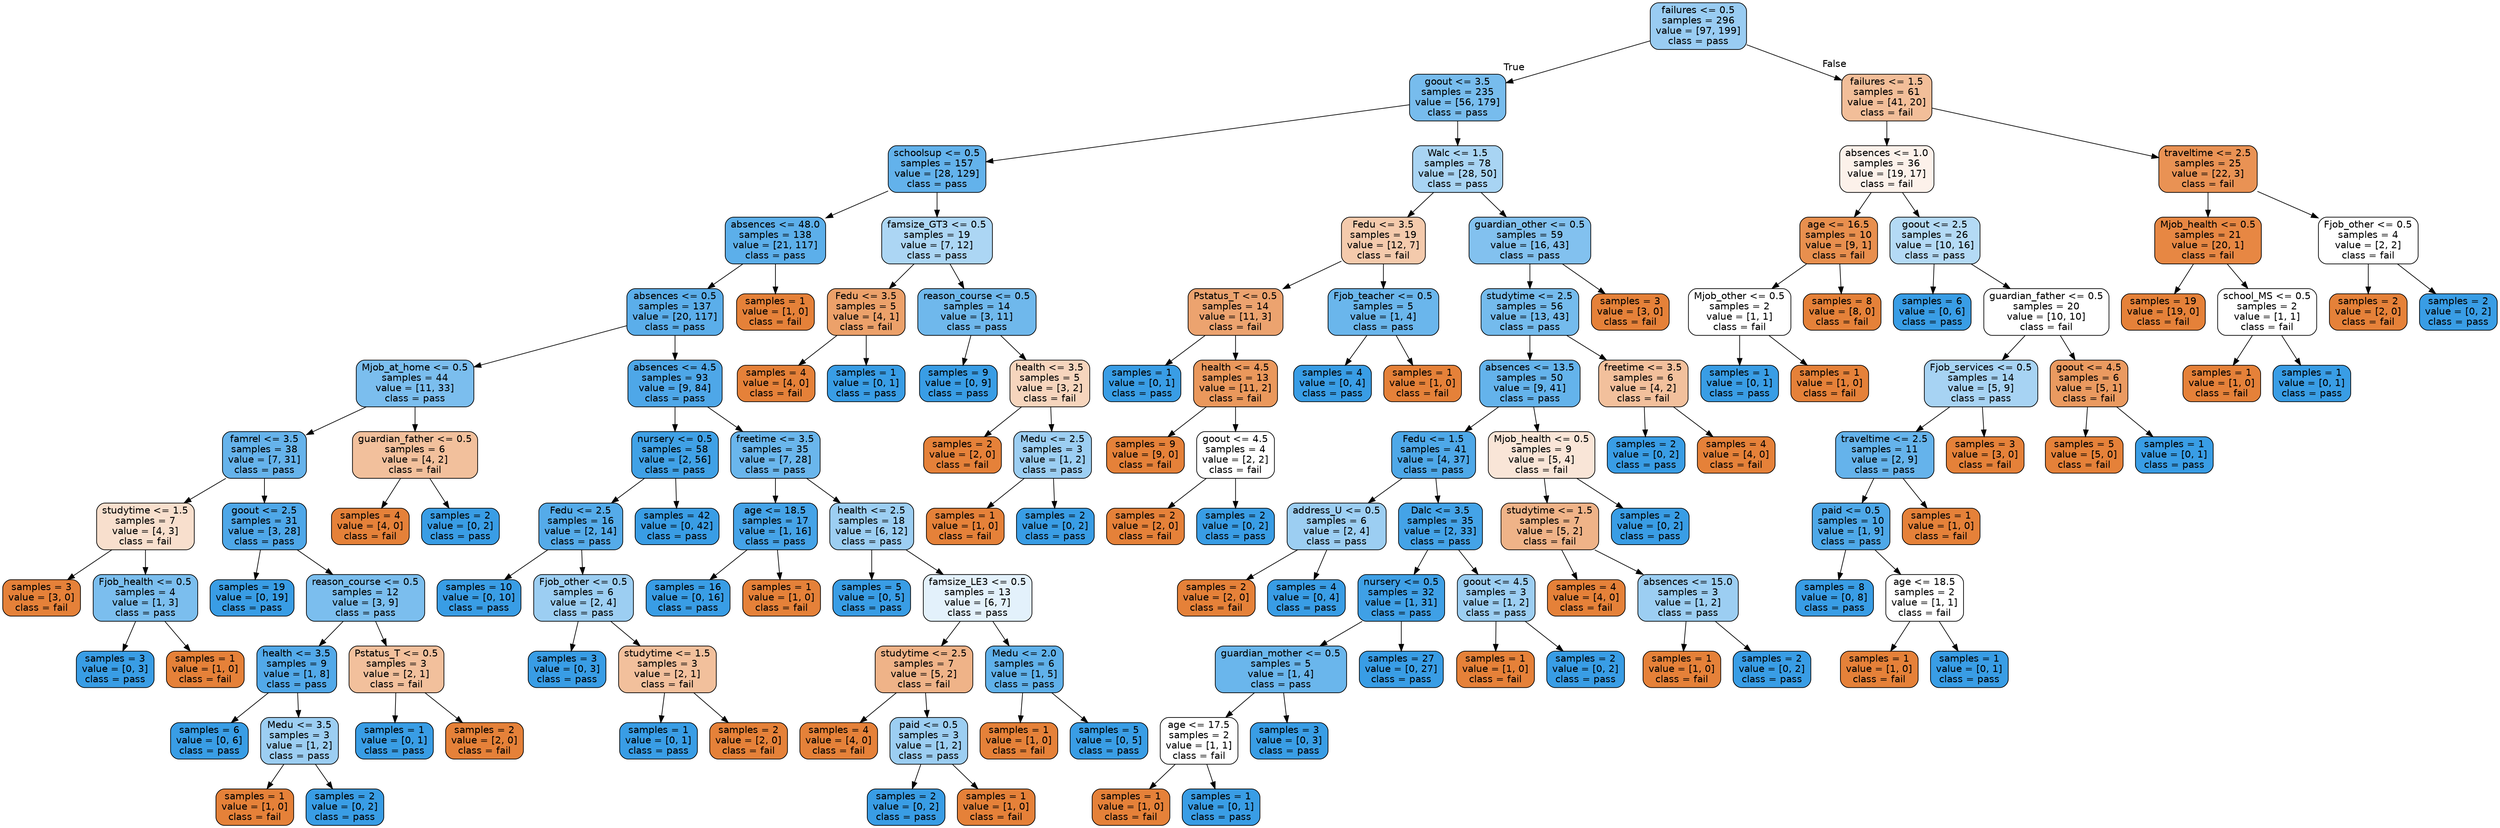 digraph Tree {
node [shape=box, style="filled, rounded", color="black", fontname=helvetica] ;
edge [fontname=helvetica] ;
0 [label="failures <= 0.5\nsamples = 296\nvalue = [97, 199]\nclass = pass", fillcolor="#399de583"] ;
1 [label="goout <= 3.5\nsamples = 235\nvalue = [56, 179]\nclass = pass", fillcolor="#399de5af"] ;
0 -> 1 [labeldistance=2.5, labelangle=45, headlabel="True"] ;
2 [label="schoolsup <= 0.5\nsamples = 157\nvalue = [28, 129]\nclass = pass", fillcolor="#399de5c8"] ;
1 -> 2 ;
3 [label="absences <= 48.0\nsamples = 138\nvalue = [21, 117]\nclass = pass", fillcolor="#399de5d1"] ;
2 -> 3 ;
4 [label="absences <= 0.5\nsamples = 137\nvalue = [20, 117]\nclass = pass", fillcolor="#399de5d3"] ;
3 -> 4 ;
5 [label="Mjob_at_home <= 0.5\nsamples = 44\nvalue = [11, 33]\nclass = pass", fillcolor="#399de5aa"] ;
4 -> 5 ;
6 [label="famrel <= 3.5\nsamples = 38\nvalue = [7, 31]\nclass = pass", fillcolor="#399de5c5"] ;
5 -> 6 ;
7 [label="studytime <= 1.5\nsamples = 7\nvalue = [4, 3]\nclass = fail", fillcolor="#e5813940"] ;
6 -> 7 ;
8 [label="samples = 3\nvalue = [3, 0]\nclass = fail", fillcolor="#e58139ff"] ;
7 -> 8 ;
9 [label="Fjob_health <= 0.5\nsamples = 4\nvalue = [1, 3]\nclass = pass", fillcolor="#399de5aa"] ;
7 -> 9 ;
10 [label="samples = 3\nvalue = [0, 3]\nclass = pass", fillcolor="#399de5ff"] ;
9 -> 10 ;
11 [label="samples = 1\nvalue = [1, 0]\nclass = fail", fillcolor="#e58139ff"] ;
9 -> 11 ;
12 [label="goout <= 2.5\nsamples = 31\nvalue = [3, 28]\nclass = pass", fillcolor="#399de5e4"] ;
6 -> 12 ;
13 [label="samples = 19\nvalue = [0, 19]\nclass = pass", fillcolor="#399de5ff"] ;
12 -> 13 ;
14 [label="reason_course <= 0.5\nsamples = 12\nvalue = [3, 9]\nclass = pass", fillcolor="#399de5aa"] ;
12 -> 14 ;
15 [label="health <= 3.5\nsamples = 9\nvalue = [1, 8]\nclass = pass", fillcolor="#399de5df"] ;
14 -> 15 ;
16 [label="samples = 6\nvalue = [0, 6]\nclass = pass", fillcolor="#399de5ff"] ;
15 -> 16 ;
17 [label="Medu <= 3.5\nsamples = 3\nvalue = [1, 2]\nclass = pass", fillcolor="#399de57f"] ;
15 -> 17 ;
18 [label="samples = 1\nvalue = [1, 0]\nclass = fail", fillcolor="#e58139ff"] ;
17 -> 18 ;
19 [label="samples = 2\nvalue = [0, 2]\nclass = pass", fillcolor="#399de5ff"] ;
17 -> 19 ;
20 [label="Pstatus_T <= 0.5\nsamples = 3\nvalue = [2, 1]\nclass = fail", fillcolor="#e581397f"] ;
14 -> 20 ;
21 [label="samples = 1\nvalue = [0, 1]\nclass = pass", fillcolor="#399de5ff"] ;
20 -> 21 ;
22 [label="samples = 2\nvalue = [2, 0]\nclass = fail", fillcolor="#e58139ff"] ;
20 -> 22 ;
23 [label="guardian_father <= 0.5\nsamples = 6\nvalue = [4, 2]\nclass = fail", fillcolor="#e581397f"] ;
5 -> 23 ;
24 [label="samples = 4\nvalue = [4, 0]\nclass = fail", fillcolor="#e58139ff"] ;
23 -> 24 ;
25 [label="samples = 2\nvalue = [0, 2]\nclass = pass", fillcolor="#399de5ff"] ;
23 -> 25 ;
26 [label="absences <= 4.5\nsamples = 93\nvalue = [9, 84]\nclass = pass", fillcolor="#399de5e4"] ;
4 -> 26 ;
27 [label="nursery <= 0.5\nsamples = 58\nvalue = [2, 56]\nclass = pass", fillcolor="#399de5f6"] ;
26 -> 27 ;
28 [label="Fedu <= 2.5\nsamples = 16\nvalue = [2, 14]\nclass = pass", fillcolor="#399de5db"] ;
27 -> 28 ;
29 [label="samples = 10\nvalue = [0, 10]\nclass = pass", fillcolor="#399de5ff"] ;
28 -> 29 ;
30 [label="Fjob_other <= 0.5\nsamples = 6\nvalue = [2, 4]\nclass = pass", fillcolor="#399de57f"] ;
28 -> 30 ;
31 [label="samples = 3\nvalue = [0, 3]\nclass = pass", fillcolor="#399de5ff"] ;
30 -> 31 ;
32 [label="studytime <= 1.5\nsamples = 3\nvalue = [2, 1]\nclass = fail", fillcolor="#e581397f"] ;
30 -> 32 ;
33 [label="samples = 1\nvalue = [0, 1]\nclass = pass", fillcolor="#399de5ff"] ;
32 -> 33 ;
34 [label="samples = 2\nvalue = [2, 0]\nclass = fail", fillcolor="#e58139ff"] ;
32 -> 34 ;
35 [label="samples = 42\nvalue = [0, 42]\nclass = pass", fillcolor="#399de5ff"] ;
27 -> 35 ;
36 [label="freetime <= 3.5\nsamples = 35\nvalue = [7, 28]\nclass = pass", fillcolor="#399de5bf"] ;
26 -> 36 ;
37 [label="age <= 18.5\nsamples = 17\nvalue = [1, 16]\nclass = pass", fillcolor="#399de5ef"] ;
36 -> 37 ;
38 [label="samples = 16\nvalue = [0, 16]\nclass = pass", fillcolor="#399de5ff"] ;
37 -> 38 ;
39 [label="samples = 1\nvalue = [1, 0]\nclass = fail", fillcolor="#e58139ff"] ;
37 -> 39 ;
40 [label="health <= 2.5\nsamples = 18\nvalue = [6, 12]\nclass = pass", fillcolor="#399de57f"] ;
36 -> 40 ;
41 [label="samples = 5\nvalue = [0, 5]\nclass = pass", fillcolor="#399de5ff"] ;
40 -> 41 ;
42 [label="famsize_LE3 <= 0.5\nsamples = 13\nvalue = [6, 7]\nclass = pass", fillcolor="#399de524"] ;
40 -> 42 ;
43 [label="studytime <= 2.5\nsamples = 7\nvalue = [5, 2]\nclass = fail", fillcolor="#e5813999"] ;
42 -> 43 ;
44 [label="samples = 4\nvalue = [4, 0]\nclass = fail", fillcolor="#e58139ff"] ;
43 -> 44 ;
45 [label="paid <= 0.5\nsamples = 3\nvalue = [1, 2]\nclass = pass", fillcolor="#399de57f"] ;
43 -> 45 ;
46 [label="samples = 2\nvalue = [0, 2]\nclass = pass", fillcolor="#399de5ff"] ;
45 -> 46 ;
47 [label="samples = 1\nvalue = [1, 0]\nclass = fail", fillcolor="#e58139ff"] ;
45 -> 47 ;
48 [label="Medu <= 2.0\nsamples = 6\nvalue = [1, 5]\nclass = pass", fillcolor="#399de5cc"] ;
42 -> 48 ;
49 [label="samples = 1\nvalue = [1, 0]\nclass = fail", fillcolor="#e58139ff"] ;
48 -> 49 ;
50 [label="samples = 5\nvalue = [0, 5]\nclass = pass", fillcolor="#399de5ff"] ;
48 -> 50 ;
51 [label="samples = 1\nvalue = [1, 0]\nclass = fail", fillcolor="#e58139ff"] ;
3 -> 51 ;
52 [label="famsize_GT3 <= 0.5\nsamples = 19\nvalue = [7, 12]\nclass = pass", fillcolor="#399de56a"] ;
2 -> 52 ;
53 [label="Fedu <= 3.5\nsamples = 5\nvalue = [4, 1]\nclass = fail", fillcolor="#e58139bf"] ;
52 -> 53 ;
54 [label="samples = 4\nvalue = [4, 0]\nclass = fail", fillcolor="#e58139ff"] ;
53 -> 54 ;
55 [label="samples = 1\nvalue = [0, 1]\nclass = pass", fillcolor="#399de5ff"] ;
53 -> 55 ;
56 [label="reason_course <= 0.5\nsamples = 14\nvalue = [3, 11]\nclass = pass", fillcolor="#399de5b9"] ;
52 -> 56 ;
57 [label="samples = 9\nvalue = [0, 9]\nclass = pass", fillcolor="#399de5ff"] ;
56 -> 57 ;
58 [label="health <= 3.5\nsamples = 5\nvalue = [3, 2]\nclass = fail", fillcolor="#e5813955"] ;
56 -> 58 ;
59 [label="samples = 2\nvalue = [2, 0]\nclass = fail", fillcolor="#e58139ff"] ;
58 -> 59 ;
60 [label="Medu <= 2.5\nsamples = 3\nvalue = [1, 2]\nclass = pass", fillcolor="#399de57f"] ;
58 -> 60 ;
61 [label="samples = 1\nvalue = [1, 0]\nclass = fail", fillcolor="#e58139ff"] ;
60 -> 61 ;
62 [label="samples = 2\nvalue = [0, 2]\nclass = pass", fillcolor="#399de5ff"] ;
60 -> 62 ;
63 [label="Walc <= 1.5\nsamples = 78\nvalue = [28, 50]\nclass = pass", fillcolor="#399de570"] ;
1 -> 63 ;
64 [label="Fedu <= 3.5\nsamples = 19\nvalue = [12, 7]\nclass = fail", fillcolor="#e581396a"] ;
63 -> 64 ;
65 [label="Pstatus_T <= 0.5\nsamples = 14\nvalue = [11, 3]\nclass = fail", fillcolor="#e58139b9"] ;
64 -> 65 ;
66 [label="samples = 1\nvalue = [0, 1]\nclass = pass", fillcolor="#399de5ff"] ;
65 -> 66 ;
67 [label="health <= 4.5\nsamples = 13\nvalue = [11, 2]\nclass = fail", fillcolor="#e58139d1"] ;
65 -> 67 ;
68 [label="samples = 9\nvalue = [9, 0]\nclass = fail", fillcolor="#e58139ff"] ;
67 -> 68 ;
69 [label="goout <= 4.5\nsamples = 4\nvalue = [2, 2]\nclass = fail", fillcolor="#e5813900"] ;
67 -> 69 ;
70 [label="samples = 2\nvalue = [2, 0]\nclass = fail", fillcolor="#e58139ff"] ;
69 -> 70 ;
71 [label="samples = 2\nvalue = [0, 2]\nclass = pass", fillcolor="#399de5ff"] ;
69 -> 71 ;
72 [label="Fjob_teacher <= 0.5\nsamples = 5\nvalue = [1, 4]\nclass = pass", fillcolor="#399de5bf"] ;
64 -> 72 ;
73 [label="samples = 4\nvalue = [0, 4]\nclass = pass", fillcolor="#399de5ff"] ;
72 -> 73 ;
74 [label="samples = 1\nvalue = [1, 0]\nclass = fail", fillcolor="#e58139ff"] ;
72 -> 74 ;
75 [label="guardian_other <= 0.5\nsamples = 59\nvalue = [16, 43]\nclass = pass", fillcolor="#399de5a0"] ;
63 -> 75 ;
76 [label="studytime <= 2.5\nsamples = 56\nvalue = [13, 43]\nclass = pass", fillcolor="#399de5b2"] ;
75 -> 76 ;
77 [label="absences <= 13.5\nsamples = 50\nvalue = [9, 41]\nclass = pass", fillcolor="#399de5c7"] ;
76 -> 77 ;
78 [label="Fedu <= 1.5\nsamples = 41\nvalue = [4, 37]\nclass = pass", fillcolor="#399de5e3"] ;
77 -> 78 ;
79 [label="address_U <= 0.5\nsamples = 6\nvalue = [2, 4]\nclass = pass", fillcolor="#399de57f"] ;
78 -> 79 ;
80 [label="samples = 2\nvalue = [2, 0]\nclass = fail", fillcolor="#e58139ff"] ;
79 -> 80 ;
81 [label="samples = 4\nvalue = [0, 4]\nclass = pass", fillcolor="#399de5ff"] ;
79 -> 81 ;
82 [label="Dalc <= 3.5\nsamples = 35\nvalue = [2, 33]\nclass = pass", fillcolor="#399de5f0"] ;
78 -> 82 ;
83 [label="nursery <= 0.5\nsamples = 32\nvalue = [1, 31]\nclass = pass", fillcolor="#399de5f7"] ;
82 -> 83 ;
84 [label="guardian_mother <= 0.5\nsamples = 5\nvalue = [1, 4]\nclass = pass", fillcolor="#399de5bf"] ;
83 -> 84 ;
85 [label="age <= 17.5\nsamples = 2\nvalue = [1, 1]\nclass = fail", fillcolor="#e5813900"] ;
84 -> 85 ;
86 [label="samples = 1\nvalue = [1, 0]\nclass = fail", fillcolor="#e58139ff"] ;
85 -> 86 ;
87 [label="samples = 1\nvalue = [0, 1]\nclass = pass", fillcolor="#399de5ff"] ;
85 -> 87 ;
88 [label="samples = 3\nvalue = [0, 3]\nclass = pass", fillcolor="#399de5ff"] ;
84 -> 88 ;
89 [label="samples = 27\nvalue = [0, 27]\nclass = pass", fillcolor="#399de5ff"] ;
83 -> 89 ;
90 [label="goout <= 4.5\nsamples = 3\nvalue = [1, 2]\nclass = pass", fillcolor="#399de57f"] ;
82 -> 90 ;
91 [label="samples = 1\nvalue = [1, 0]\nclass = fail", fillcolor="#e58139ff"] ;
90 -> 91 ;
92 [label="samples = 2\nvalue = [0, 2]\nclass = pass", fillcolor="#399de5ff"] ;
90 -> 92 ;
93 [label="Mjob_health <= 0.5\nsamples = 9\nvalue = [5, 4]\nclass = fail", fillcolor="#e5813933"] ;
77 -> 93 ;
94 [label="studytime <= 1.5\nsamples = 7\nvalue = [5, 2]\nclass = fail", fillcolor="#e5813999"] ;
93 -> 94 ;
95 [label="samples = 4\nvalue = [4, 0]\nclass = fail", fillcolor="#e58139ff"] ;
94 -> 95 ;
96 [label="absences <= 15.0\nsamples = 3\nvalue = [1, 2]\nclass = pass", fillcolor="#399de57f"] ;
94 -> 96 ;
97 [label="samples = 1\nvalue = [1, 0]\nclass = fail", fillcolor="#e58139ff"] ;
96 -> 97 ;
98 [label="samples = 2\nvalue = [0, 2]\nclass = pass", fillcolor="#399de5ff"] ;
96 -> 98 ;
99 [label="samples = 2\nvalue = [0, 2]\nclass = pass", fillcolor="#399de5ff"] ;
93 -> 99 ;
100 [label="freetime <= 3.5\nsamples = 6\nvalue = [4, 2]\nclass = fail", fillcolor="#e581397f"] ;
76 -> 100 ;
101 [label="samples = 2\nvalue = [0, 2]\nclass = pass", fillcolor="#399de5ff"] ;
100 -> 101 ;
102 [label="samples = 4\nvalue = [4, 0]\nclass = fail", fillcolor="#e58139ff"] ;
100 -> 102 ;
103 [label="samples = 3\nvalue = [3, 0]\nclass = fail", fillcolor="#e58139ff"] ;
75 -> 103 ;
104 [label="failures <= 1.5\nsamples = 61\nvalue = [41, 20]\nclass = fail", fillcolor="#e5813983"] ;
0 -> 104 [labeldistance=2.5, labelangle=-45, headlabel="False"] ;
105 [label="absences <= 1.0\nsamples = 36\nvalue = [19, 17]\nclass = fail", fillcolor="#e581391b"] ;
104 -> 105 ;
106 [label="age <= 16.5\nsamples = 10\nvalue = [9, 1]\nclass = fail", fillcolor="#e58139e3"] ;
105 -> 106 ;
107 [label="Mjob_other <= 0.5\nsamples = 2\nvalue = [1, 1]\nclass = fail", fillcolor="#e5813900"] ;
106 -> 107 ;
108 [label="samples = 1\nvalue = [0, 1]\nclass = pass", fillcolor="#399de5ff"] ;
107 -> 108 ;
109 [label="samples = 1\nvalue = [1, 0]\nclass = fail", fillcolor="#e58139ff"] ;
107 -> 109 ;
110 [label="samples = 8\nvalue = [8, 0]\nclass = fail", fillcolor="#e58139ff"] ;
106 -> 110 ;
111 [label="goout <= 2.5\nsamples = 26\nvalue = [10, 16]\nclass = pass", fillcolor="#399de560"] ;
105 -> 111 ;
112 [label="samples = 6\nvalue = [0, 6]\nclass = pass", fillcolor="#399de5ff"] ;
111 -> 112 ;
113 [label="guardian_father <= 0.5\nsamples = 20\nvalue = [10, 10]\nclass = fail", fillcolor="#e5813900"] ;
111 -> 113 ;
114 [label="Fjob_services <= 0.5\nsamples = 14\nvalue = [5, 9]\nclass = pass", fillcolor="#399de571"] ;
113 -> 114 ;
115 [label="traveltime <= 2.5\nsamples = 11\nvalue = [2, 9]\nclass = pass", fillcolor="#399de5c6"] ;
114 -> 115 ;
116 [label="paid <= 0.5\nsamples = 10\nvalue = [1, 9]\nclass = pass", fillcolor="#399de5e3"] ;
115 -> 116 ;
117 [label="samples = 8\nvalue = [0, 8]\nclass = pass", fillcolor="#399de5ff"] ;
116 -> 117 ;
118 [label="age <= 18.5\nsamples = 2\nvalue = [1, 1]\nclass = fail", fillcolor="#e5813900"] ;
116 -> 118 ;
119 [label="samples = 1\nvalue = [1, 0]\nclass = fail", fillcolor="#e58139ff"] ;
118 -> 119 ;
120 [label="samples = 1\nvalue = [0, 1]\nclass = pass", fillcolor="#399de5ff"] ;
118 -> 120 ;
121 [label="samples = 1\nvalue = [1, 0]\nclass = fail", fillcolor="#e58139ff"] ;
115 -> 121 ;
122 [label="samples = 3\nvalue = [3, 0]\nclass = fail", fillcolor="#e58139ff"] ;
114 -> 122 ;
123 [label="goout <= 4.5\nsamples = 6\nvalue = [5, 1]\nclass = fail", fillcolor="#e58139cc"] ;
113 -> 123 ;
124 [label="samples = 5\nvalue = [5, 0]\nclass = fail", fillcolor="#e58139ff"] ;
123 -> 124 ;
125 [label="samples = 1\nvalue = [0, 1]\nclass = pass", fillcolor="#399de5ff"] ;
123 -> 125 ;
126 [label="traveltime <= 2.5\nsamples = 25\nvalue = [22, 3]\nclass = fail", fillcolor="#e58139dc"] ;
104 -> 126 ;
127 [label="Mjob_health <= 0.5\nsamples = 21\nvalue = [20, 1]\nclass = fail", fillcolor="#e58139f2"] ;
126 -> 127 ;
128 [label="samples = 19\nvalue = [19, 0]\nclass = fail", fillcolor="#e58139ff"] ;
127 -> 128 ;
129 [label="school_MS <= 0.5\nsamples = 2\nvalue = [1, 1]\nclass = fail", fillcolor="#e5813900"] ;
127 -> 129 ;
130 [label="samples = 1\nvalue = [1, 0]\nclass = fail", fillcolor="#e58139ff"] ;
129 -> 130 ;
131 [label="samples = 1\nvalue = [0, 1]\nclass = pass", fillcolor="#399de5ff"] ;
129 -> 131 ;
132 [label="Fjob_other <= 0.5\nsamples = 4\nvalue = [2, 2]\nclass = fail", fillcolor="#e5813900"] ;
126 -> 132 ;
133 [label="samples = 2\nvalue = [2, 0]\nclass = fail", fillcolor="#e58139ff"] ;
132 -> 133 ;
134 [label="samples = 2\nvalue = [0, 2]\nclass = pass", fillcolor="#399de5ff"] ;
132 -> 134 ;
}